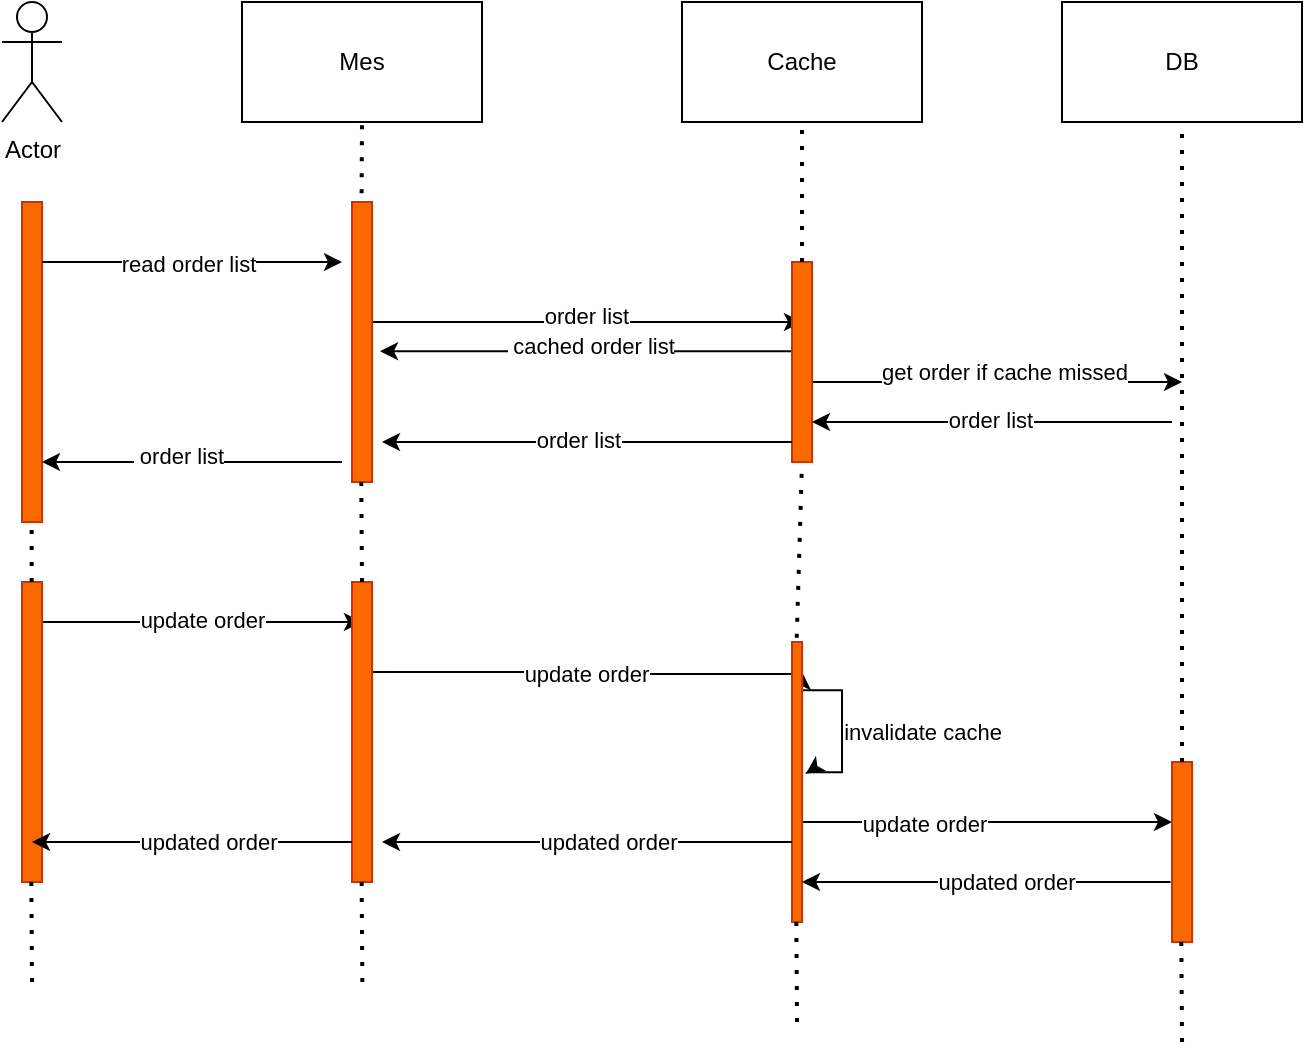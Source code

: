 <mxfile version="27.1.4">
  <diagram name="Page-1" id="Cto6OaabjmtUq3Y8RWJJ">
    <mxGraphModel dx="1351" dy="1046" grid="1" gridSize="10" guides="1" tooltips="1" connect="1" arrows="1" fold="1" page="1" pageScale="1" pageWidth="827" pageHeight="1169" math="0" shadow="0">
      <root>
        <mxCell id="0" />
        <mxCell id="1" parent="0" />
        <mxCell id="txpCUzkVClCZkRIic5J1-1" value="Actor" style="shape=umlActor;verticalLabelPosition=bottom;verticalAlign=top;html=1;outlineConnect=0;" vertex="1" parent="1">
          <mxGeometry x="120" y="80" width="30" height="60" as="geometry" />
        </mxCell>
        <mxCell id="txpCUzkVClCZkRIic5J1-5" value="Mes" style="rounded=0;whiteSpace=wrap;html=1;" vertex="1" parent="1">
          <mxGeometry x="240" y="80" width="120" height="60" as="geometry" />
        </mxCell>
        <mxCell id="txpCUzkVClCZkRIic5J1-6" value="Cache" style="rounded=0;whiteSpace=wrap;html=1;" vertex="1" parent="1">
          <mxGeometry x="460" y="80" width="120" height="60" as="geometry" />
        </mxCell>
        <mxCell id="txpCUzkVClCZkRIic5J1-9" value="" style="rounded=0;whiteSpace=wrap;html=1;fillColor=#fa6800;strokeColor=#C73500;fontColor=#000000;" vertex="1" parent="1">
          <mxGeometry x="130" y="180" width="10" height="160" as="geometry" />
        </mxCell>
        <mxCell id="txpCUzkVClCZkRIic5J1-18" style="edgeStyle=orthogonalEdgeStyle;rounded=0;orthogonalLoop=1;jettySize=auto;html=1;" edge="1" parent="1">
          <mxGeometry relative="1" as="geometry">
            <mxPoint x="520" y="240" as="targetPoint" />
            <mxPoint x="305.0" y="240.034" as="sourcePoint" />
          </mxGeometry>
        </mxCell>
        <mxCell id="txpCUzkVClCZkRIic5J1-19" value="order list" style="edgeLabel;html=1;align=center;verticalAlign=middle;resizable=0;points=[];" vertex="1" connectable="0" parent="txpCUzkVClCZkRIic5J1-18">
          <mxGeometry x="-0.007" y="3" relative="1" as="geometry">
            <mxPoint as="offset" />
          </mxGeometry>
        </mxCell>
        <mxCell id="txpCUzkVClCZkRIic5J1-14" value="" style="edgeStyle=none;orthogonalLoop=1;jettySize=auto;html=1;rounded=0;" edge="1" parent="1">
          <mxGeometry width="100" relative="1" as="geometry">
            <mxPoint x="140" y="210" as="sourcePoint" />
            <mxPoint x="290" y="210" as="targetPoint" />
            <Array as="points" />
          </mxGeometry>
        </mxCell>
        <mxCell id="txpCUzkVClCZkRIic5J1-17" value="read order list" style="edgeLabel;html=1;align=center;verticalAlign=middle;resizable=0;points=[];" vertex="1" connectable="0" parent="txpCUzkVClCZkRIic5J1-14">
          <mxGeometry x="-0.024" y="-1" relative="1" as="geometry">
            <mxPoint as="offset" />
          </mxGeometry>
        </mxCell>
        <mxCell id="txpCUzkVClCZkRIic5J1-23" value="" style="endArrow=classic;html=1;rounded=0;" edge="1" parent="1">
          <mxGeometry width="50" height="50" relative="1" as="geometry">
            <mxPoint x="519" y="254.57" as="sourcePoint" />
            <mxPoint x="309" y="254.57" as="targetPoint" />
          </mxGeometry>
        </mxCell>
        <mxCell id="txpCUzkVClCZkRIic5J1-24" value="&amp;nbsp;cached order list" style="edgeLabel;html=1;align=center;verticalAlign=middle;resizable=0;points=[];" vertex="1" connectable="0" parent="txpCUzkVClCZkRIic5J1-23">
          <mxGeometry x="-0.232" y="-3" relative="1" as="geometry">
            <mxPoint x="-25" as="offset" />
          </mxGeometry>
        </mxCell>
        <mxCell id="txpCUzkVClCZkRIic5J1-25" value="" style="endArrow=classic;html=1;rounded=0;" edge="1" parent="1">
          <mxGeometry width="50" height="50" relative="1" as="geometry">
            <mxPoint x="290" y="310" as="sourcePoint" />
            <mxPoint x="140" y="310" as="targetPoint" />
          </mxGeometry>
        </mxCell>
        <mxCell id="txpCUzkVClCZkRIic5J1-26" value="&amp;nbsp;order list" style="edgeLabel;html=1;align=center;verticalAlign=middle;resizable=0;points=[];" vertex="1" connectable="0" parent="txpCUzkVClCZkRIic5J1-25">
          <mxGeometry x="-0.232" y="-3" relative="1" as="geometry">
            <mxPoint x="-25" as="offset" />
          </mxGeometry>
        </mxCell>
        <mxCell id="txpCUzkVClCZkRIic5J1-10" value="" style="rounded=0;whiteSpace=wrap;html=1;fillColor=#fa6800;strokeColor=#C73500;fontColor=#000000;" vertex="1" parent="1">
          <mxGeometry x="295" y="180" width="10" height="140" as="geometry" />
        </mxCell>
        <mxCell id="txpCUzkVClCZkRIic5J1-45" style="edgeStyle=orthogonalEdgeStyle;rounded=0;orthogonalLoop=1;jettySize=auto;html=1;" edge="1" parent="1">
          <mxGeometry relative="1" as="geometry">
            <mxPoint x="710" y="270" as="targetPoint" />
            <mxPoint x="525" y="270.043" as="sourcePoint" />
          </mxGeometry>
        </mxCell>
        <mxCell id="txpCUzkVClCZkRIic5J1-46" value="get order i&lt;span style=&quot;background-color: light-dark(#ffffff, var(--ge-dark-color, #121212)); color: light-dark(rgb(0, 0, 0), rgb(255, 255, 255));&quot;&gt;f cache missed&lt;/span&gt;" style="edgeLabel;html=1;align=center;verticalAlign=middle;resizable=0;points=[];" vertex="1" connectable="0" parent="txpCUzkVClCZkRIic5J1-45">
          <mxGeometry x="0.227" y="-3" relative="1" as="geometry">
            <mxPoint x="-18" y="-8" as="offset" />
          </mxGeometry>
        </mxCell>
        <mxCell id="txpCUzkVClCZkRIic5J1-28" value="" style="rounded=0;whiteSpace=wrap;html=1;fillColor=#fa6800;strokeColor=#C73500;fontColor=#000000;" vertex="1" parent="1">
          <mxGeometry x="515" y="210" width="10" height="100" as="geometry" />
        </mxCell>
        <mxCell id="txpCUzkVClCZkRIic5J1-33" style="edgeStyle=orthogonalEdgeStyle;rounded=0;orthogonalLoop=1;jettySize=auto;html=1;" edge="1" parent="1">
          <mxGeometry relative="1" as="geometry">
            <mxPoint x="300" y="390" as="targetPoint" />
            <mxPoint x="140" y="390" as="sourcePoint" />
          </mxGeometry>
        </mxCell>
        <mxCell id="txpCUzkVClCZkRIic5J1-34" value="update order" style="edgeLabel;html=1;align=center;verticalAlign=middle;resizable=0;points=[];" vertex="1" connectable="0" parent="txpCUzkVClCZkRIic5J1-33">
          <mxGeometry x="0.001" y="1" relative="1" as="geometry">
            <mxPoint as="offset" />
          </mxGeometry>
        </mxCell>
        <mxCell id="txpCUzkVClCZkRIic5J1-31" value="" style="rounded=0;whiteSpace=wrap;html=1;fillColor=#fa6800;strokeColor=#C73500;fontColor=#000000;" vertex="1" parent="1">
          <mxGeometry x="130" y="370" width="10" height="150" as="geometry" />
        </mxCell>
        <mxCell id="txpCUzkVClCZkRIic5J1-35" value="DB" style="rounded=0;whiteSpace=wrap;html=1;" vertex="1" parent="1">
          <mxGeometry x="650" y="80" width="120" height="60" as="geometry" />
        </mxCell>
        <mxCell id="txpCUzkVClCZkRIic5J1-39" style="edgeStyle=orthogonalEdgeStyle;rounded=0;orthogonalLoop=1;jettySize=auto;html=1;" edge="1" parent="1" source="txpCUzkVClCZkRIic5J1-37">
          <mxGeometry relative="1" as="geometry">
            <mxPoint x="520" y="415" as="targetPoint" />
            <Array as="points">
              <mxPoint x="413" y="415" />
              <mxPoint x="413" y="416" />
              <mxPoint x="520" y="416" />
            </Array>
          </mxGeometry>
        </mxCell>
        <mxCell id="txpCUzkVClCZkRIic5J1-51" value="update order" style="edgeLabel;html=1;align=center;verticalAlign=middle;resizable=0;points=[];" vertex="1" connectable="0" parent="txpCUzkVClCZkRIic5J1-39">
          <mxGeometry x="-0.013" y="-1" relative="1" as="geometry">
            <mxPoint as="offset" />
          </mxGeometry>
        </mxCell>
        <mxCell id="txpCUzkVClCZkRIic5J1-37" value="" style="rounded=0;whiteSpace=wrap;html=1;fillColor=#fa6800;strokeColor=#C73500;fontColor=#000000;" vertex="1" parent="1">
          <mxGeometry x="295" y="370" width="10" height="150" as="geometry" />
        </mxCell>
        <mxCell id="txpCUzkVClCZkRIic5J1-42" style="edgeStyle=orthogonalEdgeStyle;rounded=0;orthogonalLoop=1;jettySize=auto;html=1;" edge="1" parent="1">
          <mxGeometry relative="1" as="geometry">
            <mxPoint x="705" y="490" as="targetPoint" />
            <mxPoint x="520" y="490" as="sourcePoint" />
          </mxGeometry>
        </mxCell>
        <mxCell id="txpCUzkVClCZkRIic5J1-52" value="update order" style="edgeLabel;html=1;align=center;verticalAlign=middle;resizable=0;points=[];" vertex="1" connectable="0" parent="txpCUzkVClCZkRIic5J1-42">
          <mxGeometry x="-0.341" y="-1" relative="1" as="geometry">
            <mxPoint as="offset" />
          </mxGeometry>
        </mxCell>
        <mxCell id="txpCUzkVClCZkRIic5J1-56" style="edgeStyle=orthogonalEdgeStyle;rounded=0;orthogonalLoop=1;jettySize=auto;html=1;entryX=1.388;entryY=0.441;entryDx=0;entryDy=0;entryPerimeter=0;" edge="1" parent="1">
          <mxGeometry relative="1" as="geometry">
            <mxPoint x="521.94" y="465.87" as="targetPoint" />
            <mxPoint x="520" y="424.13" as="sourcePoint" />
            <Array as="points">
              <mxPoint x="540" y="424.13" />
              <mxPoint x="540" y="465.13" />
              <mxPoint x="523" y="465.13" />
            </Array>
          </mxGeometry>
        </mxCell>
        <mxCell id="txpCUzkVClCZkRIic5J1-57" value="invalidate cache" style="edgeLabel;html=1;align=center;verticalAlign=middle;resizable=0;points=[];" vertex="1" connectable="0" parent="txpCUzkVClCZkRIic5J1-56">
          <mxGeometry x="0.045" relative="1" as="geometry">
            <mxPoint x="40" y="-1" as="offset" />
          </mxGeometry>
        </mxCell>
        <mxCell id="txpCUzkVClCZkRIic5J1-40" value="" style="rounded=0;whiteSpace=wrap;html=1;fillColor=#fa6800;strokeColor=#C73500;fontColor=#000000;" vertex="1" parent="1">
          <mxGeometry x="515" y="400" width="5" height="140" as="geometry" />
        </mxCell>
        <mxCell id="txpCUzkVClCZkRIic5J1-43" value="" style="rounded=0;whiteSpace=wrap;html=1;fillColor=#fa6800;strokeColor=#C73500;fontColor=#000000;" vertex="1" parent="1">
          <mxGeometry x="705" y="460" width="10" height="90" as="geometry" />
        </mxCell>
        <mxCell id="txpCUzkVClCZkRIic5J1-47" value="" style="endArrow=classic;html=1;rounded=0;" edge="1" parent="1">
          <mxGeometry width="50" height="50" relative="1" as="geometry">
            <mxPoint x="705" y="290" as="sourcePoint" />
            <mxPoint x="525" y="290" as="targetPoint" />
          </mxGeometry>
        </mxCell>
        <mxCell id="txpCUzkVClCZkRIic5J1-48" value="order list" style="edgeLabel;html=1;align=center;verticalAlign=middle;resizable=0;points=[];" vertex="1" connectable="0" parent="txpCUzkVClCZkRIic5J1-47">
          <mxGeometry x="0.309" y="-1" relative="1" as="geometry">
            <mxPoint x="27" as="offset" />
          </mxGeometry>
        </mxCell>
        <mxCell id="txpCUzkVClCZkRIic5J1-49" value="" style="endArrow=classic;html=1;rounded=0;" edge="1" parent="1">
          <mxGeometry width="50" height="50" relative="1" as="geometry">
            <mxPoint x="515" y="300" as="sourcePoint" />
            <mxPoint x="310" y="300" as="targetPoint" />
          </mxGeometry>
        </mxCell>
        <mxCell id="txpCUzkVClCZkRIic5J1-50" value="order list" style="edgeLabel;html=1;align=center;verticalAlign=middle;resizable=0;points=[];" vertex="1" connectable="0" parent="txpCUzkVClCZkRIic5J1-49">
          <mxGeometry x="0.309" y="-1" relative="1" as="geometry">
            <mxPoint x="27" as="offset" />
          </mxGeometry>
        </mxCell>
        <mxCell id="txpCUzkVClCZkRIic5J1-60" style="edgeStyle=orthogonalEdgeStyle;rounded=0;orthogonalLoop=1;jettySize=auto;html=1;entryX=1.15;entryY=0.957;entryDx=0;entryDy=0;entryPerimeter=0;" edge="1" parent="1">
          <mxGeometry relative="1" as="geometry">
            <mxPoint x="704.25" y="520" as="sourcePoint" />
            <mxPoint x="520" y="520" as="targetPoint" />
            <Array as="points">
              <mxPoint x="704.25" y="520" />
            </Array>
          </mxGeometry>
        </mxCell>
        <mxCell id="txpCUzkVClCZkRIic5J1-61" value="updated order" style="edgeLabel;html=1;align=center;verticalAlign=middle;resizable=0;points=[];" vertex="1" connectable="0" parent="txpCUzkVClCZkRIic5J1-60">
          <mxGeometry x="-0.099" relative="1" as="geometry">
            <mxPoint as="offset" />
          </mxGeometry>
        </mxCell>
        <mxCell id="txpCUzkVClCZkRIic5J1-62" style="edgeStyle=orthogonalEdgeStyle;rounded=0;orthogonalLoop=1;jettySize=auto;html=1;" edge="1" parent="1">
          <mxGeometry relative="1" as="geometry">
            <mxPoint x="515" y="500" as="sourcePoint" />
            <mxPoint x="310" y="500" as="targetPoint" />
            <Array as="points">
              <mxPoint x="515" y="500" />
            </Array>
          </mxGeometry>
        </mxCell>
        <mxCell id="txpCUzkVClCZkRIic5J1-63" value="updated order" style="edgeLabel;html=1;align=center;verticalAlign=middle;resizable=0;points=[];" vertex="1" connectable="0" parent="txpCUzkVClCZkRIic5J1-62">
          <mxGeometry x="-0.099" relative="1" as="geometry">
            <mxPoint as="offset" />
          </mxGeometry>
        </mxCell>
        <mxCell id="txpCUzkVClCZkRIic5J1-66" style="edgeStyle=orthogonalEdgeStyle;rounded=0;orthogonalLoop=1;jettySize=auto;html=1;" edge="1" parent="1">
          <mxGeometry relative="1" as="geometry">
            <mxPoint x="295" y="500" as="sourcePoint" />
            <mxPoint x="135" y="500" as="targetPoint" />
            <Array as="points">
              <mxPoint x="295" y="500" />
            </Array>
          </mxGeometry>
        </mxCell>
        <mxCell id="txpCUzkVClCZkRIic5J1-67" value="updated order" style="edgeLabel;html=1;align=center;verticalAlign=middle;resizable=0;points=[];" vertex="1" connectable="0" parent="txpCUzkVClCZkRIic5J1-66">
          <mxGeometry x="-0.099" relative="1" as="geometry">
            <mxPoint as="offset" />
          </mxGeometry>
        </mxCell>
        <mxCell id="txpCUzkVClCZkRIic5J1-68" value="" style="endArrow=none;dashed=1;html=1;dashPattern=1 3;strokeWidth=2;rounded=0;entryX=0.5;entryY=1;entryDx=0;entryDy=0;exitX=0.48;exitY=-0.031;exitDx=0;exitDy=0;exitPerimeter=0;" edge="1" parent="1" source="txpCUzkVClCZkRIic5J1-10" target="txpCUzkVClCZkRIic5J1-5">
          <mxGeometry width="50" height="50" relative="1" as="geometry">
            <mxPoint x="420" y="320" as="sourcePoint" />
            <mxPoint x="470" y="270" as="targetPoint" />
          </mxGeometry>
        </mxCell>
        <mxCell id="txpCUzkVClCZkRIic5J1-69" value="" style="endArrow=none;dashed=1;html=1;dashPattern=1 3;strokeWidth=2;rounded=0;entryX=0.5;entryY=1;entryDx=0;entryDy=0;exitX=0.5;exitY=0;exitDx=0;exitDy=0;" edge="1" parent="1" source="txpCUzkVClCZkRIic5J1-28" target="txpCUzkVClCZkRIic5J1-6">
          <mxGeometry width="50" height="50" relative="1" as="geometry">
            <mxPoint x="420" y="320" as="sourcePoint" />
            <mxPoint x="500" y="160" as="targetPoint" />
          </mxGeometry>
        </mxCell>
        <mxCell id="txpCUzkVClCZkRIic5J1-70" value="" style="endArrow=none;dashed=1;html=1;dashPattern=1 3;strokeWidth=2;rounded=0;exitX=0.5;exitY=0;exitDx=0;exitDy=0;" edge="1" parent="1" source="txpCUzkVClCZkRIic5J1-43">
          <mxGeometry width="50" height="50" relative="1" as="geometry">
            <mxPoint x="710" y="450" as="sourcePoint" />
            <mxPoint x="710" y="144" as="targetPoint" />
          </mxGeometry>
        </mxCell>
        <mxCell id="txpCUzkVClCZkRIic5J1-71" value="" style="endArrow=none;dashed=1;html=1;dashPattern=1 3;strokeWidth=2;rounded=0;entryX=0.5;entryY=1;entryDx=0;entryDy=0;exitX=0.5;exitY=0;exitDx=0;exitDy=0;" edge="1" parent="1" source="txpCUzkVClCZkRIic5J1-37">
          <mxGeometry width="50" height="50" relative="1" as="geometry">
            <mxPoint x="299.64" y="356" as="sourcePoint" />
            <mxPoint x="299.64" y="320" as="targetPoint" />
          </mxGeometry>
        </mxCell>
        <mxCell id="txpCUzkVClCZkRIic5J1-72" value="" style="endArrow=none;dashed=1;html=1;dashPattern=1 3;strokeWidth=2;rounded=0;entryX=0.5;entryY=1;entryDx=0;entryDy=0;exitX=0.5;exitY=0;exitDx=0;exitDy=0;" edge="1" parent="1">
          <mxGeometry width="50" height="50" relative="1" as="geometry">
            <mxPoint x="300.18" y="570" as="sourcePoint" />
            <mxPoint x="299.82" y="520" as="targetPoint" />
          </mxGeometry>
        </mxCell>
        <mxCell id="txpCUzkVClCZkRIic5J1-73" value="" style="endArrow=none;dashed=1;html=1;dashPattern=1 3;strokeWidth=2;rounded=0;entryX=0.5;entryY=1;entryDx=0;entryDy=0;exitX=0.5;exitY=0;exitDx=0;exitDy=0;" edge="1" parent="1">
          <mxGeometry width="50" height="50" relative="1" as="geometry">
            <mxPoint x="517.52" y="590" as="sourcePoint" />
            <mxPoint x="517.16" y="540" as="targetPoint" />
          </mxGeometry>
        </mxCell>
        <mxCell id="txpCUzkVClCZkRIic5J1-74" value="" style="endArrow=none;dashed=1;html=1;dashPattern=1 3;strokeWidth=2;rounded=0;entryX=0.5;entryY=1;entryDx=0;entryDy=0;exitX=0.5;exitY=0;exitDx=0;exitDy=0;" edge="1" parent="1">
          <mxGeometry width="50" height="50" relative="1" as="geometry">
            <mxPoint x="710.02" y="600" as="sourcePoint" />
            <mxPoint x="709.66" y="550" as="targetPoint" />
          </mxGeometry>
        </mxCell>
        <mxCell id="txpCUzkVClCZkRIic5J1-75" value="" style="endArrow=none;dashed=1;html=1;dashPattern=1 3;strokeWidth=2;rounded=0;entryX=0.5;entryY=1;entryDx=0;entryDy=0;exitX=0.5;exitY=0;exitDx=0;exitDy=0;" edge="1" parent="1">
          <mxGeometry width="50" height="50" relative="1" as="geometry">
            <mxPoint x="135.02" y="570" as="sourcePoint" />
            <mxPoint x="134.66" y="520" as="targetPoint" />
          </mxGeometry>
        </mxCell>
        <mxCell id="txpCUzkVClCZkRIic5J1-76" value="" style="endArrow=none;dashed=1;html=1;dashPattern=1 3;strokeWidth=2;rounded=0;" edge="1" parent="1">
          <mxGeometry width="50" height="50" relative="1" as="geometry">
            <mxPoint x="134.81" y="370" as="sourcePoint" />
            <mxPoint x="134.81" y="340" as="targetPoint" />
            <Array as="points">
              <mxPoint x="134.81" y="360" />
            </Array>
          </mxGeometry>
        </mxCell>
        <mxCell id="txpCUzkVClCZkRIic5J1-79" value="" style="endArrow=none;dashed=1;html=1;dashPattern=1 3;strokeWidth=2;rounded=0;entryX=0.25;entryY=1;entryDx=0;entryDy=0;exitX=0.471;exitY=-0.015;exitDx=0;exitDy=0;exitPerimeter=0;" edge="1" parent="1" source="txpCUzkVClCZkRIic5J1-40">
          <mxGeometry width="50" height="50" relative="1" as="geometry">
            <mxPoint x="523.36" y="400" as="sourcePoint" />
            <mxPoint x="520" y="310" as="targetPoint" />
            <Array as="points" />
          </mxGeometry>
        </mxCell>
      </root>
    </mxGraphModel>
  </diagram>
</mxfile>

